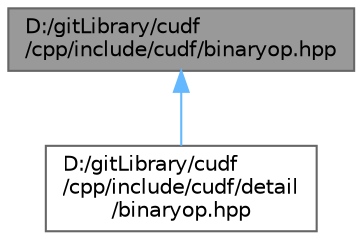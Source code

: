digraph "D:/gitLibrary/cudf/cpp/include/cudf/binaryop.hpp"
{
 // LATEX_PDF_SIZE
  bgcolor="transparent";
  edge [fontname=Helvetica,fontsize=10,labelfontname=Helvetica,labelfontsize=10];
  node [fontname=Helvetica,fontsize=10,shape=box,height=0.2,width=0.4];
  Node1 [id="Node000001",label="D:/gitLibrary/cudf\l/cpp/include/cudf/binaryop.hpp",height=0.2,width=0.4,color="gray40", fillcolor="grey60", style="filled", fontcolor="black",tooltip="Column APIs for binary ops"];
  Node1 -> Node2 [id="edge1_Node000001_Node000002",dir="back",color="steelblue1",style="solid",tooltip=" "];
  Node2 [id="Node000002",label="D:/gitLibrary/cudf\l/cpp/include/cudf/detail\l/binaryop.hpp",height=0.2,width=0.4,color="grey40", fillcolor="white", style="filled",URL="$detail_2binaryop_8hpp.html",tooltip=" "];
}
